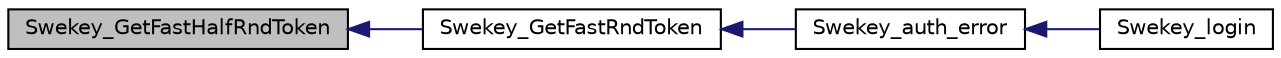 digraph G
{
  edge [fontname="Helvetica",fontsize="10",labelfontname="Helvetica",labelfontsize="10"];
  node [fontname="Helvetica",fontsize="10",shape=record];
  rankdir="LR";
  Node1 [label="Swekey_GetFastHalfRndToken",height=0.2,width=0.4,color="black", fillcolor="grey75", style="filled" fontcolor="black"];
  Node1 -> Node2 [dir="back",color="midnightblue",fontsize="10",style="solid",fontname="Helvetica"];
  Node2 [label="Swekey_GetFastRndToken",height=0.2,width=0.4,color="black", fillcolor="white", style="filled",URL="$swekey_8php.html#a5f239047b3a4db302679173534ab7ad0",tooltip="Get a Random Token The RT is a 64 vhars hexadecimal value This function generates a unique random tok..."];
  Node2 -> Node3 [dir="back",color="midnightblue",fontsize="10",style="solid",fontname="Helvetica"];
  Node3 [label="Swekey_auth_error",height=0.2,width=0.4,color="black", fillcolor="white", style="filled",URL="$swekey_8auth_8lib_8php.html#a67ffb3938222a21db61c6de1df112991",tooltip="Handle Swekey authentication error."];
  Node3 -> Node4 [dir="back",color="midnightblue",fontsize="10",style="solid",fontname="Helvetica"];
  Node4 [label="Swekey_login",height=0.2,width=0.4,color="black", fillcolor="white", style="filled",URL="$swekey_8auth_8lib_8php.html#a6b25bd9dd16efb57112bc0ec08d2342c",tooltip="Perform login using Swekey."];
}
